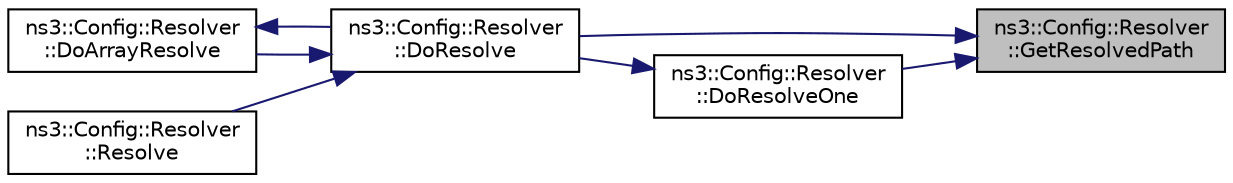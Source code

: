 digraph "ns3::Config::Resolver::GetResolvedPath"
{
 // LATEX_PDF_SIZE
  edge [fontname="Helvetica",fontsize="10",labelfontname="Helvetica",labelfontsize="10"];
  node [fontname="Helvetica",fontsize="10",shape=record];
  rankdir="RL";
  Node1 [label="ns3::Config::Resolver\l::GetResolvedPath",height=0.2,width=0.4,color="black", fillcolor="grey75", style="filled", fontcolor="black",tooltip="Get the current Config path."];
  Node1 -> Node2 [dir="back",color="midnightblue",fontsize="10",style="solid",fontname="Helvetica"];
  Node2 [label="ns3::Config::Resolver\l::DoResolve",height=0.2,width=0.4,color="black", fillcolor="white", style="filled",URL="$classns3_1_1_config_1_1_resolver.html#a9a11800bcd8194622703c5cd154ba792",tooltip="Parse the next element in the Config path."];
  Node2 -> Node3 [dir="back",color="midnightblue",fontsize="10",style="solid",fontname="Helvetica"];
  Node3 [label="ns3::Config::Resolver\l::DoArrayResolve",height=0.2,width=0.4,color="black", fillcolor="white", style="filled",URL="$classns3_1_1_config_1_1_resolver.html#af77719f6e2e914d5e8f003d5768cb827",tooltip="Parse an index on the Config path."];
  Node3 -> Node2 [dir="back",color="midnightblue",fontsize="10",style="solid",fontname="Helvetica"];
  Node2 -> Node4 [dir="back",color="midnightblue",fontsize="10",style="solid",fontname="Helvetica"];
  Node4 [label="ns3::Config::Resolver\l::Resolve",height=0.2,width=0.4,color="black", fillcolor="white", style="filled",URL="$classns3_1_1_config_1_1_resolver.html#a502c28aff17251890b7d2e0ade73847b",tooltip="Parse the stored Config path into an object reference, beginning at the indicated root object."];
  Node1 -> Node5 [dir="back",color="midnightblue",fontsize="10",style="solid",fontname="Helvetica"];
  Node5 [label="ns3::Config::Resolver\l::DoResolveOne",height=0.2,width=0.4,color="black", fillcolor="white", style="filled",URL="$classns3_1_1_config_1_1_resolver.html#a63f380793a91daa48f82b7eda87fe759",tooltip="Handle one object found on the path."];
  Node5 -> Node2 [dir="back",color="midnightblue",fontsize="10",style="solid",fontname="Helvetica"];
}
